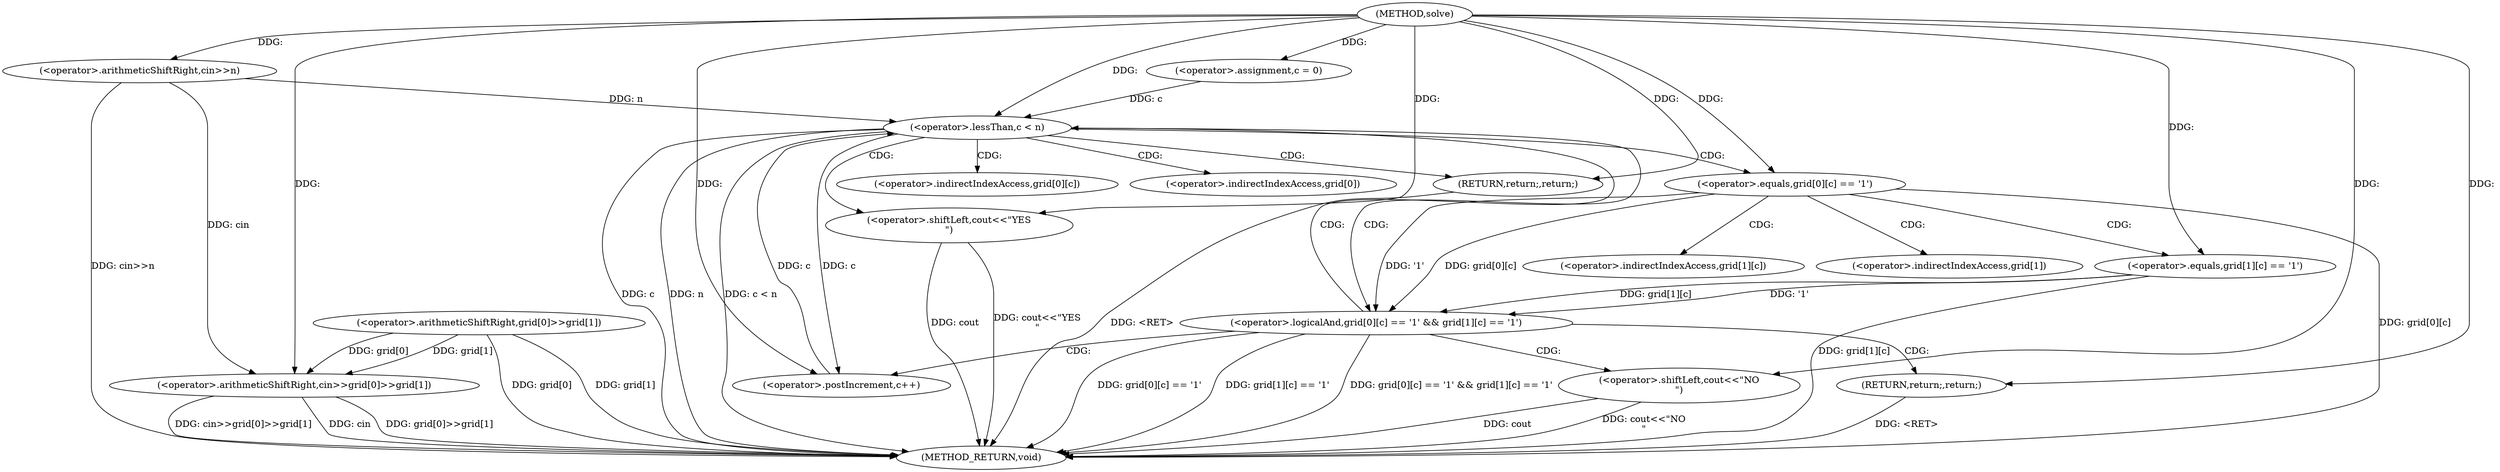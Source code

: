 digraph "solve" {  
"1000109" [label = "(METHOD,solve)" ]
"1000161" [label = "(METHOD_RETURN,void)" ]
"1000112" [label = "(<operator>.arithmeticShiftRight,cin>>n)" ]
"1000116" [label = "(<operator>.arithmeticShiftRight,cin>>grid[0]>>grid[1])" ]
"1000157" [label = "(<operator>.shiftLeft,cout<<\"YES\n\")" ]
"1000160" [label = "(RETURN,return;,return;)" ]
"1000127" [label = "(<operator>.assignment,c = 0)" ]
"1000130" [label = "(<operator>.lessThan,c < n)" ]
"1000133" [label = "(<operator>.postIncrement,c++)" ]
"1000118" [label = "(<operator>.arithmeticShiftRight,grid[0]>>grid[1])" ]
"1000137" [label = "(<operator>.logicalAnd,grid[0][c] == '1' && grid[1][c] == '1')" ]
"1000153" [label = "(<operator>.shiftLeft,cout<<\"NO\n\")" ]
"1000156" [label = "(RETURN,return;,return;)" ]
"1000138" [label = "(<operator>.equals,grid[0][c] == '1')" ]
"1000145" [label = "(<operator>.equals,grid[1][c] == '1')" ]
"1000139" [label = "(<operator>.indirectIndexAccess,grid[0][c])" ]
"1000146" [label = "(<operator>.indirectIndexAccess,grid[1][c])" ]
"1000140" [label = "(<operator>.indirectIndexAccess,grid[0])" ]
"1000147" [label = "(<operator>.indirectIndexAccess,grid[1])" ]
  "1000112" -> "1000161"  [ label = "DDG: cin>>n"] 
  "1000116" -> "1000161"  [ label = "DDG: cin"] 
  "1000118" -> "1000161"  [ label = "DDG: grid[0]"] 
  "1000118" -> "1000161"  [ label = "DDG: grid[1]"] 
  "1000116" -> "1000161"  [ label = "DDG: grid[0]>>grid[1]"] 
  "1000116" -> "1000161"  [ label = "DDG: cin>>grid[0]>>grid[1]"] 
  "1000130" -> "1000161"  [ label = "DDG: c"] 
  "1000130" -> "1000161"  [ label = "DDG: n"] 
  "1000130" -> "1000161"  [ label = "DDG: c < n"] 
  "1000157" -> "1000161"  [ label = "DDG: cout"] 
  "1000157" -> "1000161"  [ label = "DDG: cout<<\"YES\n\""] 
  "1000138" -> "1000161"  [ label = "DDG: grid[0][c]"] 
  "1000137" -> "1000161"  [ label = "DDG: grid[0][c] == '1'"] 
  "1000145" -> "1000161"  [ label = "DDG: grid[1][c]"] 
  "1000137" -> "1000161"  [ label = "DDG: grid[1][c] == '1'"] 
  "1000137" -> "1000161"  [ label = "DDG: grid[0][c] == '1' && grid[1][c] == '1'"] 
  "1000153" -> "1000161"  [ label = "DDG: cout"] 
  "1000153" -> "1000161"  [ label = "DDG: cout<<\"NO\n\""] 
  "1000160" -> "1000161"  [ label = "DDG: <RET>"] 
  "1000156" -> "1000161"  [ label = "DDG: <RET>"] 
  "1000109" -> "1000160"  [ label = "DDG: "] 
  "1000109" -> "1000112"  [ label = "DDG: "] 
  "1000112" -> "1000116"  [ label = "DDG: cin"] 
  "1000109" -> "1000116"  [ label = "DDG: "] 
  "1000118" -> "1000116"  [ label = "DDG: grid[0]"] 
  "1000118" -> "1000116"  [ label = "DDG: grid[1]"] 
  "1000109" -> "1000127"  [ label = "DDG: "] 
  "1000109" -> "1000157"  [ label = "DDG: "] 
  "1000127" -> "1000130"  [ label = "DDG: c"] 
  "1000133" -> "1000130"  [ label = "DDG: c"] 
  "1000109" -> "1000130"  [ label = "DDG: "] 
  "1000112" -> "1000130"  [ label = "DDG: n"] 
  "1000130" -> "1000133"  [ label = "DDG: c"] 
  "1000109" -> "1000133"  [ label = "DDG: "] 
  "1000138" -> "1000137"  [ label = "DDG: '1'"] 
  "1000138" -> "1000137"  [ label = "DDG: grid[0][c]"] 
  "1000145" -> "1000137"  [ label = "DDG: grid[1][c]"] 
  "1000145" -> "1000137"  [ label = "DDG: '1'"] 
  "1000109" -> "1000156"  [ label = "DDG: "] 
  "1000109" -> "1000138"  [ label = "DDG: "] 
  "1000109" -> "1000145"  [ label = "DDG: "] 
  "1000109" -> "1000153"  [ label = "DDG: "] 
  "1000130" -> "1000137"  [ label = "CDG: "] 
  "1000130" -> "1000160"  [ label = "CDG: "] 
  "1000130" -> "1000139"  [ label = "CDG: "] 
  "1000130" -> "1000157"  [ label = "CDG: "] 
  "1000130" -> "1000140"  [ label = "CDG: "] 
  "1000130" -> "1000138"  [ label = "CDG: "] 
  "1000137" -> "1000153"  [ label = "CDG: "] 
  "1000137" -> "1000156"  [ label = "CDG: "] 
  "1000137" -> "1000130"  [ label = "CDG: "] 
  "1000137" -> "1000133"  [ label = "CDG: "] 
  "1000138" -> "1000147"  [ label = "CDG: "] 
  "1000138" -> "1000145"  [ label = "CDG: "] 
  "1000138" -> "1000146"  [ label = "CDG: "] 
}
